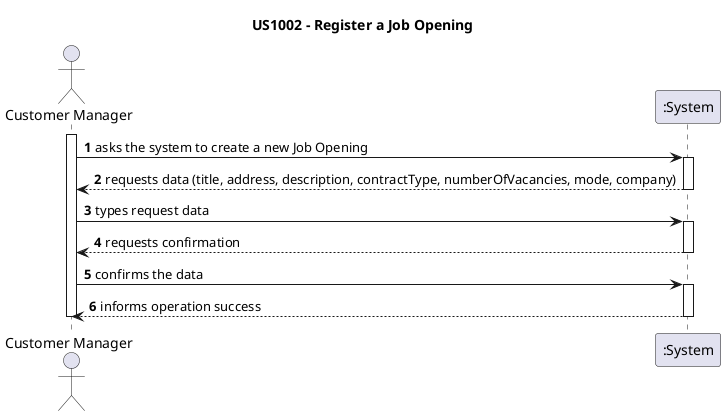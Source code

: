 @startuml US1002_SSD

autonumber
title: US1002 - Register a Job Opening

actor CustomerManager as "Customer Manager"

activate CustomerManager

CustomerManager -> ":System" : asks the system to create a new Job Opening
activate ":System"

":System" --> CustomerManager : requests data (title, address, description, contractType, numberOfVacancies, mode, company)
deactivate ":System"

CustomerManager -> ":System" : types request data
activate ":System"

":System" --> CustomerManager : requests confirmation
deactivate ":System"

CustomerManager -> ":System" : confirms the data
activate ":System"
":System" --> CustomerManager : informs operation success
deactivate ":System"

deactivate CustomerManager

@enduml